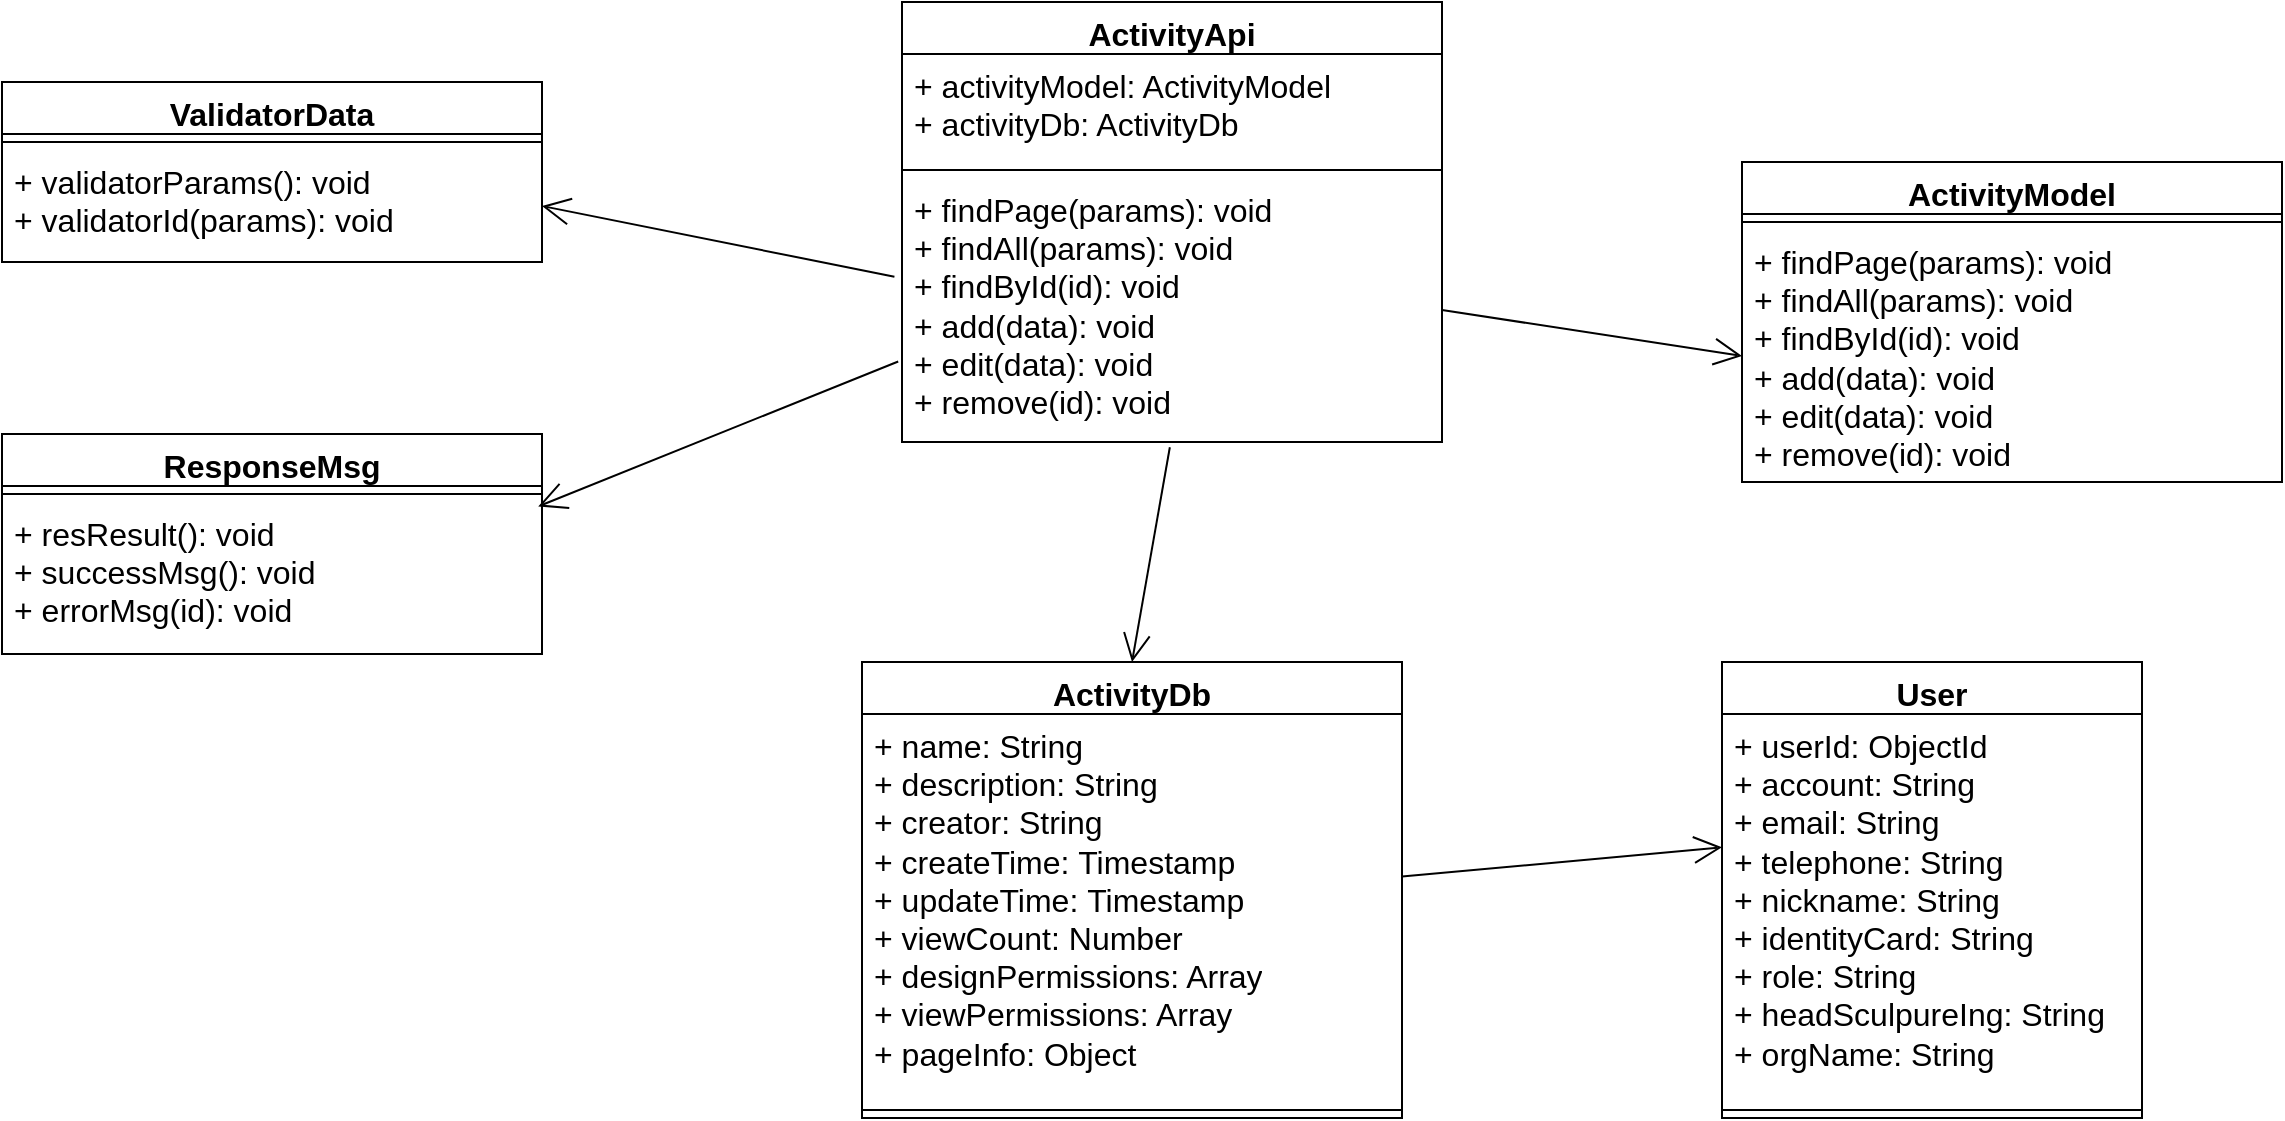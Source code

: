 <mxfile version="24.1.0" type="github">
  <diagram name="第 1 页" id="UyMx2Ek94XHa-hKZmU63">
    <mxGraphModel dx="2901" dy="1146" grid="1" gridSize="10" guides="1" tooltips="1" connect="1" arrows="1" fold="1" page="1" pageScale="1" pageWidth="827" pageHeight="1169" math="0" shadow="0">
      <root>
        <mxCell id="0" />
        <mxCell id="1" parent="0" />
        <mxCell id="4SnkWY3yTHfnyzKRDYp8-1" value="ActivityApi" style="swimlane;fontStyle=1;align=center;verticalAlign=top;childLayout=stackLayout;horizontal=1;startSize=26;horizontalStack=0;resizeParent=1;resizeParentMax=0;resizeLast=0;collapsible=1;marginBottom=0;whiteSpace=wrap;html=1;fontSize=16;" parent="1" vertex="1">
          <mxGeometry x="200" y="820" width="270" height="220" as="geometry" />
        </mxCell>
        <mxCell id="4SnkWY3yTHfnyzKRDYp8-2" value="+ activityModel: ActivityModel&lt;br style=&quot;font-size: 16px;&quot;&gt;+ activityDb: ActivityDb" style="text;strokeColor=none;fillColor=none;align=left;verticalAlign=top;spacingLeft=4;spacingRight=4;overflow=hidden;rotatable=0;points=[[0,0.5],[1,0.5]];portConstraint=eastwest;whiteSpace=wrap;html=1;fontSize=16;" parent="4SnkWY3yTHfnyzKRDYp8-1" vertex="1">
          <mxGeometry y="26" width="270" height="54" as="geometry" />
        </mxCell>
        <mxCell id="4SnkWY3yTHfnyzKRDYp8-3" value="" style="line;strokeWidth=1;fillColor=none;align=left;verticalAlign=middle;spacingTop=-1;spacingLeft=3;spacingRight=3;rotatable=0;labelPosition=right;points=[];portConstraint=eastwest;strokeColor=inherit;fontSize=16;" parent="4SnkWY3yTHfnyzKRDYp8-1" vertex="1">
          <mxGeometry y="80" width="270" height="8" as="geometry" />
        </mxCell>
        <mxCell id="4SnkWY3yTHfnyzKRDYp8-4" value="+ findPage(params): void&lt;br style=&quot;font-size: 16px;&quot;&gt;+ findAll(params): void&lt;br style=&quot;font-size: 16px;&quot;&gt;+ findById(id): void&lt;br style=&quot;font-size: 16px;&quot;&gt;+ add(data): void&lt;br style=&quot;font-size: 16px;&quot;&gt;+ edit(data): void&lt;br style=&quot;font-size: 16px;&quot;&gt;+ remove(id): void" style="text;strokeColor=none;fillColor=none;align=left;verticalAlign=top;spacingLeft=4;spacingRight=4;overflow=hidden;rotatable=0;points=[[0,0.5],[1,0.5]];portConstraint=eastwest;whiteSpace=wrap;html=1;fontSize=16;" parent="4SnkWY3yTHfnyzKRDYp8-1" vertex="1">
          <mxGeometry y="88" width="270" height="132" as="geometry" />
        </mxCell>
        <mxCell id="4SnkWY3yTHfnyzKRDYp8-5" value="ActivityModel" style="swimlane;fontStyle=1;align=center;verticalAlign=top;childLayout=stackLayout;horizontal=1;startSize=26;horizontalStack=0;resizeParent=1;resizeParentMax=0;resizeLast=0;collapsible=1;marginBottom=0;whiteSpace=wrap;html=1;fontSize=16;" parent="1" vertex="1">
          <mxGeometry x="620" y="900" width="270" height="160" as="geometry" />
        </mxCell>
        <mxCell id="4SnkWY3yTHfnyzKRDYp8-6" value="" style="line;strokeWidth=1;fillColor=none;align=left;verticalAlign=middle;spacingTop=-1;spacingLeft=3;spacingRight=3;rotatable=0;labelPosition=right;points=[];portConstraint=eastwest;strokeColor=inherit;fontSize=16;" parent="4SnkWY3yTHfnyzKRDYp8-5" vertex="1">
          <mxGeometry y="26" width="270" height="8" as="geometry" />
        </mxCell>
        <mxCell id="4SnkWY3yTHfnyzKRDYp8-7" value="+ findPage(params): void&lt;br style=&quot;font-size: 16px;&quot;&gt;+ findAll(params): void&lt;br style=&quot;font-size: 16px;&quot;&gt;+ findById(id): void&lt;br style=&quot;font-size: 16px;&quot;&gt;+ add(data): void&lt;br style=&quot;font-size: 16px;&quot;&gt;+ edit(data): void&lt;br style=&quot;font-size: 16px;&quot;&gt;+ remove(id): void" style="text;strokeColor=none;fillColor=none;align=left;verticalAlign=top;spacingLeft=4;spacingRight=4;overflow=hidden;rotatable=0;points=[[0,0.5],[1,0.5]];portConstraint=eastwest;whiteSpace=wrap;html=1;fontSize=16;" parent="4SnkWY3yTHfnyzKRDYp8-5" vertex="1">
          <mxGeometry y="34" width="270" height="126" as="geometry" />
        </mxCell>
        <mxCell id="4SnkWY3yTHfnyzKRDYp8-8" value="ActivityDb" style="swimlane;fontStyle=1;align=center;verticalAlign=top;childLayout=stackLayout;horizontal=1;startSize=26;horizontalStack=0;resizeParent=1;resizeParentMax=0;resizeLast=0;collapsible=1;marginBottom=0;whiteSpace=wrap;html=1;fontSize=16;" parent="1" vertex="1">
          <mxGeometry x="180" y="1150" width="270" height="228" as="geometry" />
        </mxCell>
        <mxCell id="4SnkWY3yTHfnyzKRDYp8-9" value="+ name: String&lt;br style=&quot;font-size: 16px;&quot;&gt;+&amp;nbsp;description: String&lt;br style=&quot;font-size: 16px;&quot;&gt;+ creator: String&lt;br style=&quot;font-size: 16px;&quot;&gt;+&amp;nbsp;createTime:&amp;nbsp;Timestamp&lt;br style=&quot;font-size: 16px;&quot;&gt;+ updateTime:&amp;nbsp;Timestamp&lt;br style=&quot;font-size: 16px;&quot;&gt;+ view&lt;span style=&quot;background-color: initial; font-size: 16px;&quot;&gt;Count: Number&lt;/span&gt;&lt;br style=&quot;font-size: 16px;&quot;&gt;+&amp;nbsp;designPermissions: Array&lt;br style=&quot;font-size: 16px;&quot;&gt;+ viewPermissions: Array&lt;br style=&quot;font-size: 16px;&quot;&gt;+&amp;nbsp;pageInfo: Object" style="text;strokeColor=none;fillColor=none;align=left;verticalAlign=top;spacingLeft=4;spacingRight=4;overflow=hidden;rotatable=0;points=[[0,0.5],[1,0.5]];portConstraint=eastwest;whiteSpace=wrap;html=1;fontSize=16;" parent="4SnkWY3yTHfnyzKRDYp8-8" vertex="1">
          <mxGeometry y="26" width="270" height="194" as="geometry" />
        </mxCell>
        <mxCell id="4SnkWY3yTHfnyzKRDYp8-10" value="" style="line;strokeWidth=1;fillColor=none;align=left;verticalAlign=middle;spacingTop=-1;spacingLeft=3;spacingRight=3;rotatable=0;labelPosition=right;points=[];portConstraint=eastwest;strokeColor=inherit;fontSize=16;" parent="4SnkWY3yTHfnyzKRDYp8-8" vertex="1">
          <mxGeometry y="220" width="270" height="8" as="geometry" />
        </mxCell>
        <mxCell id="4SnkWY3yTHfnyzKRDYp8-11" value="" style="endArrow=open;endFill=1;endSize=12;html=1;rounded=0;exitX=1;exitY=0.5;exitDx=0;exitDy=0;entryX=0;entryY=0.5;entryDx=0;entryDy=0;fontSize=16;" parent="1" source="4SnkWY3yTHfnyzKRDYp8-4" target="4SnkWY3yTHfnyzKRDYp8-7" edge="1">
          <mxGeometry width="160" relative="1" as="geometry">
            <mxPoint x="410" y="990" as="sourcePoint" />
            <mxPoint x="570" y="990" as="targetPoint" />
          </mxGeometry>
        </mxCell>
        <mxCell id="4SnkWY3yTHfnyzKRDYp8-12" value="" style="endArrow=open;endFill=1;endSize=12;html=1;rounded=0;exitX=0.496;exitY=1.02;exitDx=0;exitDy=0;exitPerimeter=0;entryX=0.5;entryY=0;entryDx=0;entryDy=0;fontSize=16;" parent="1" source="4SnkWY3yTHfnyzKRDYp8-4" target="4SnkWY3yTHfnyzKRDYp8-8" edge="1">
          <mxGeometry width="160" relative="1" as="geometry">
            <mxPoint x="410" y="990" as="sourcePoint" />
            <mxPoint x="570" y="990" as="targetPoint" />
          </mxGeometry>
        </mxCell>
        <mxCell id="4SnkWY3yTHfnyzKRDYp8-13" value="ResponseMsg" style="swimlane;fontStyle=1;align=center;verticalAlign=top;childLayout=stackLayout;horizontal=1;startSize=26;horizontalStack=0;resizeParent=1;resizeParentMax=0;resizeLast=0;collapsible=1;marginBottom=0;whiteSpace=wrap;html=1;fontSize=16;" parent="1" vertex="1">
          <mxGeometry x="-250" y="1036" width="270" height="110" as="geometry" />
        </mxCell>
        <mxCell id="4SnkWY3yTHfnyzKRDYp8-14" value="" style="line;strokeWidth=1;fillColor=none;align=left;verticalAlign=middle;spacingTop=-1;spacingLeft=3;spacingRight=3;rotatable=0;labelPosition=right;points=[];portConstraint=eastwest;strokeColor=inherit;fontSize=16;" parent="4SnkWY3yTHfnyzKRDYp8-13" vertex="1">
          <mxGeometry y="26" width="270" height="8" as="geometry" />
        </mxCell>
        <mxCell id="4SnkWY3yTHfnyzKRDYp8-15" value="+ resResult(): void&lt;br style=&quot;font-size: 16px;&quot;&gt;+ successMsg(): void&lt;br style=&quot;font-size: 16px;&quot;&gt;+ errorMsg(id): void" style="text;strokeColor=none;fillColor=none;align=left;verticalAlign=top;spacingLeft=4;spacingRight=4;overflow=hidden;rotatable=0;points=[[0,0.5],[1,0.5]];portConstraint=eastwest;whiteSpace=wrap;html=1;fontSize=16;" parent="4SnkWY3yTHfnyzKRDYp8-13" vertex="1">
          <mxGeometry y="34" width="270" height="76" as="geometry" />
        </mxCell>
        <mxCell id="4SnkWY3yTHfnyzKRDYp8-16" value="ValidatorData" style="swimlane;fontStyle=1;align=center;verticalAlign=top;childLayout=stackLayout;horizontal=1;startSize=26;horizontalStack=0;resizeParent=1;resizeParentMax=0;resizeLast=0;collapsible=1;marginBottom=0;whiteSpace=wrap;html=1;fontSize=16;" parent="1" vertex="1">
          <mxGeometry x="-250" y="860" width="270" height="90" as="geometry" />
        </mxCell>
        <mxCell id="4SnkWY3yTHfnyzKRDYp8-17" value="" style="line;strokeWidth=1;fillColor=none;align=left;verticalAlign=middle;spacingTop=-1;spacingLeft=3;spacingRight=3;rotatable=0;labelPosition=right;points=[];portConstraint=eastwest;strokeColor=inherit;fontSize=16;" parent="4SnkWY3yTHfnyzKRDYp8-16" vertex="1">
          <mxGeometry y="26" width="270" height="8" as="geometry" />
        </mxCell>
        <mxCell id="4SnkWY3yTHfnyzKRDYp8-18" value="+ validatorParams(): void&lt;br style=&quot;font-size: 16px;&quot;&gt;+ validatorId(params): void&lt;br style=&quot;font-size: 16px;&quot;&gt;" style="text;strokeColor=none;fillColor=none;align=left;verticalAlign=top;spacingLeft=4;spacingRight=4;overflow=hidden;rotatable=0;points=[[0,0.5],[1,0.5]];portConstraint=eastwest;whiteSpace=wrap;html=1;fontSize=16;" parent="4SnkWY3yTHfnyzKRDYp8-16" vertex="1">
          <mxGeometry y="34" width="270" height="56" as="geometry" />
        </mxCell>
        <mxCell id="4SnkWY3yTHfnyzKRDYp8-19" value="" style="endArrow=open;endFill=1;endSize=12;html=1;rounded=0;entryX=1;entryY=0.5;entryDx=0;entryDy=0;exitX=-0.014;exitY=0.374;exitDx=0;exitDy=0;exitPerimeter=0;fontSize=16;" parent="1" source="4SnkWY3yTHfnyzKRDYp8-4" target="4SnkWY3yTHfnyzKRDYp8-18" edge="1">
          <mxGeometry width="160" relative="1" as="geometry">
            <mxPoint x="480" y="949" as="sourcePoint" />
            <mxPoint x="10" y="760" as="targetPoint" />
          </mxGeometry>
        </mxCell>
        <mxCell id="4SnkWY3yTHfnyzKRDYp8-20" value="" style="endArrow=open;endFill=1;endSize=12;html=1;rounded=0;entryX=0.993;entryY=0.029;entryDx=0;entryDy=0;entryPerimeter=0;exitX=-0.007;exitY=0.695;exitDx=0;exitDy=0;exitPerimeter=0;fontSize=16;" parent="1" source="4SnkWY3yTHfnyzKRDYp8-4" target="4SnkWY3yTHfnyzKRDYp8-15" edge="1">
          <mxGeometry width="160" relative="1" as="geometry">
            <mxPoint x="278" y="830" as="sourcePoint" />
            <mxPoint x="50" y="1000" as="targetPoint" />
          </mxGeometry>
        </mxCell>
        <mxCell id="4SnkWY3yTHfnyzKRDYp8-21" value="" style="endArrow=open;endFill=1;endSize=12;html=1;rounded=0;exitX=1;exitY=0.419;exitDx=0;exitDy=0;exitPerimeter=0;fontSize=16;" parent="1" source="4SnkWY3yTHfnyzKRDYp8-9" edge="1">
          <mxGeometry width="160" relative="1" as="geometry">
            <mxPoint x="480" y="949" as="sourcePoint" />
            <mxPoint x="610" y="1242.662" as="targetPoint" />
          </mxGeometry>
        </mxCell>
        <mxCell id="4SnkWY3yTHfnyzKRDYp8-22" value="User" style="swimlane;fontStyle=1;align=center;verticalAlign=top;childLayout=stackLayout;horizontal=1;startSize=26;horizontalStack=0;resizeParent=1;resizeParentMax=0;resizeLast=0;collapsible=1;marginBottom=0;whiteSpace=wrap;html=1;fontSize=16;" parent="1" vertex="1">
          <mxGeometry x="610" y="1150" width="210" height="228" as="geometry" />
        </mxCell>
        <mxCell id="4SnkWY3yTHfnyzKRDYp8-23" value="+ userId: ObjectId&lt;br style=&quot;font-size: 16px;&quot;&gt;+&amp;nbsp;account&lt;span style=&quot;background-color: initial; font-size: 16px;&quot;&gt;: String&lt;/span&gt;&lt;br style=&quot;font-size: 16px;&quot;&gt;+&amp;nbsp;email&lt;span style=&quot;background-color: initial; font-size: 16px;&quot;&gt;: String&lt;/span&gt;&lt;br style=&quot;font-size: 16px;&quot;&gt;+&amp;nbsp;telephone&lt;span style=&quot;background-color: initial; font-size: 16px;&quot;&gt;: String&lt;/span&gt;&lt;br style=&quot;font-size: 16px;&quot;&gt;+&amp;nbsp;nickname&lt;span style=&quot;background-color: initial; font-size: 16px;&quot;&gt;:&amp;nbsp;&lt;/span&gt;String&lt;br style=&quot;font-size: 16px;&quot;&gt;+&amp;nbsp;identityCard&lt;span style=&quot;background-color: initial; font-size: 16px;&quot;&gt;: String&lt;/span&gt;&lt;br style=&quot;font-size: 16px;&quot;&gt;+&amp;nbsp;role: String&lt;br style=&quot;font-size: 16px;&quot;&gt;+ headSculpureIng: String&lt;span style=&quot;background-color: initial; font-size: 16px;&quot;&gt;&lt;br style=&quot;font-size: 16px;&quot;&gt;+ orgName: String&lt;br style=&quot;font-size: 16px;&quot;&gt;&lt;/span&gt;" style="text;strokeColor=none;fillColor=none;align=left;verticalAlign=top;spacingLeft=4;spacingRight=4;overflow=hidden;rotatable=0;points=[[0,0.5],[1,0.5]];portConstraint=eastwest;whiteSpace=wrap;html=1;fontSize=16;" parent="4SnkWY3yTHfnyzKRDYp8-22" vertex="1">
          <mxGeometry y="26" width="210" height="194" as="geometry" />
        </mxCell>
        <mxCell id="4SnkWY3yTHfnyzKRDYp8-24" value="" style="line;strokeWidth=1;fillColor=none;align=left;verticalAlign=middle;spacingTop=-1;spacingLeft=3;spacingRight=3;rotatable=0;labelPosition=right;points=[];portConstraint=eastwest;strokeColor=inherit;fontSize=16;" parent="4SnkWY3yTHfnyzKRDYp8-22" vertex="1">
          <mxGeometry y="220" width="210" height="8" as="geometry" />
        </mxCell>
      </root>
    </mxGraphModel>
  </diagram>
</mxfile>
